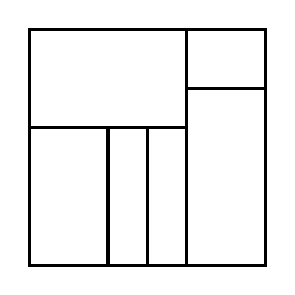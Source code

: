 \begin{tikzpicture}[very thick, scale=.5]
    \draw (0,7/2) rectangle (4,6);
    \draw (0,0) rectangle (2,7/2);
    \draw (2,0) rectangle (3,7/2);
    \draw (3,0) rectangle (4,7/2);
    \draw (4,9/2) rectangle (6,6);
    \draw (4,0) rectangle (6,9/2);
\end{tikzpicture}
